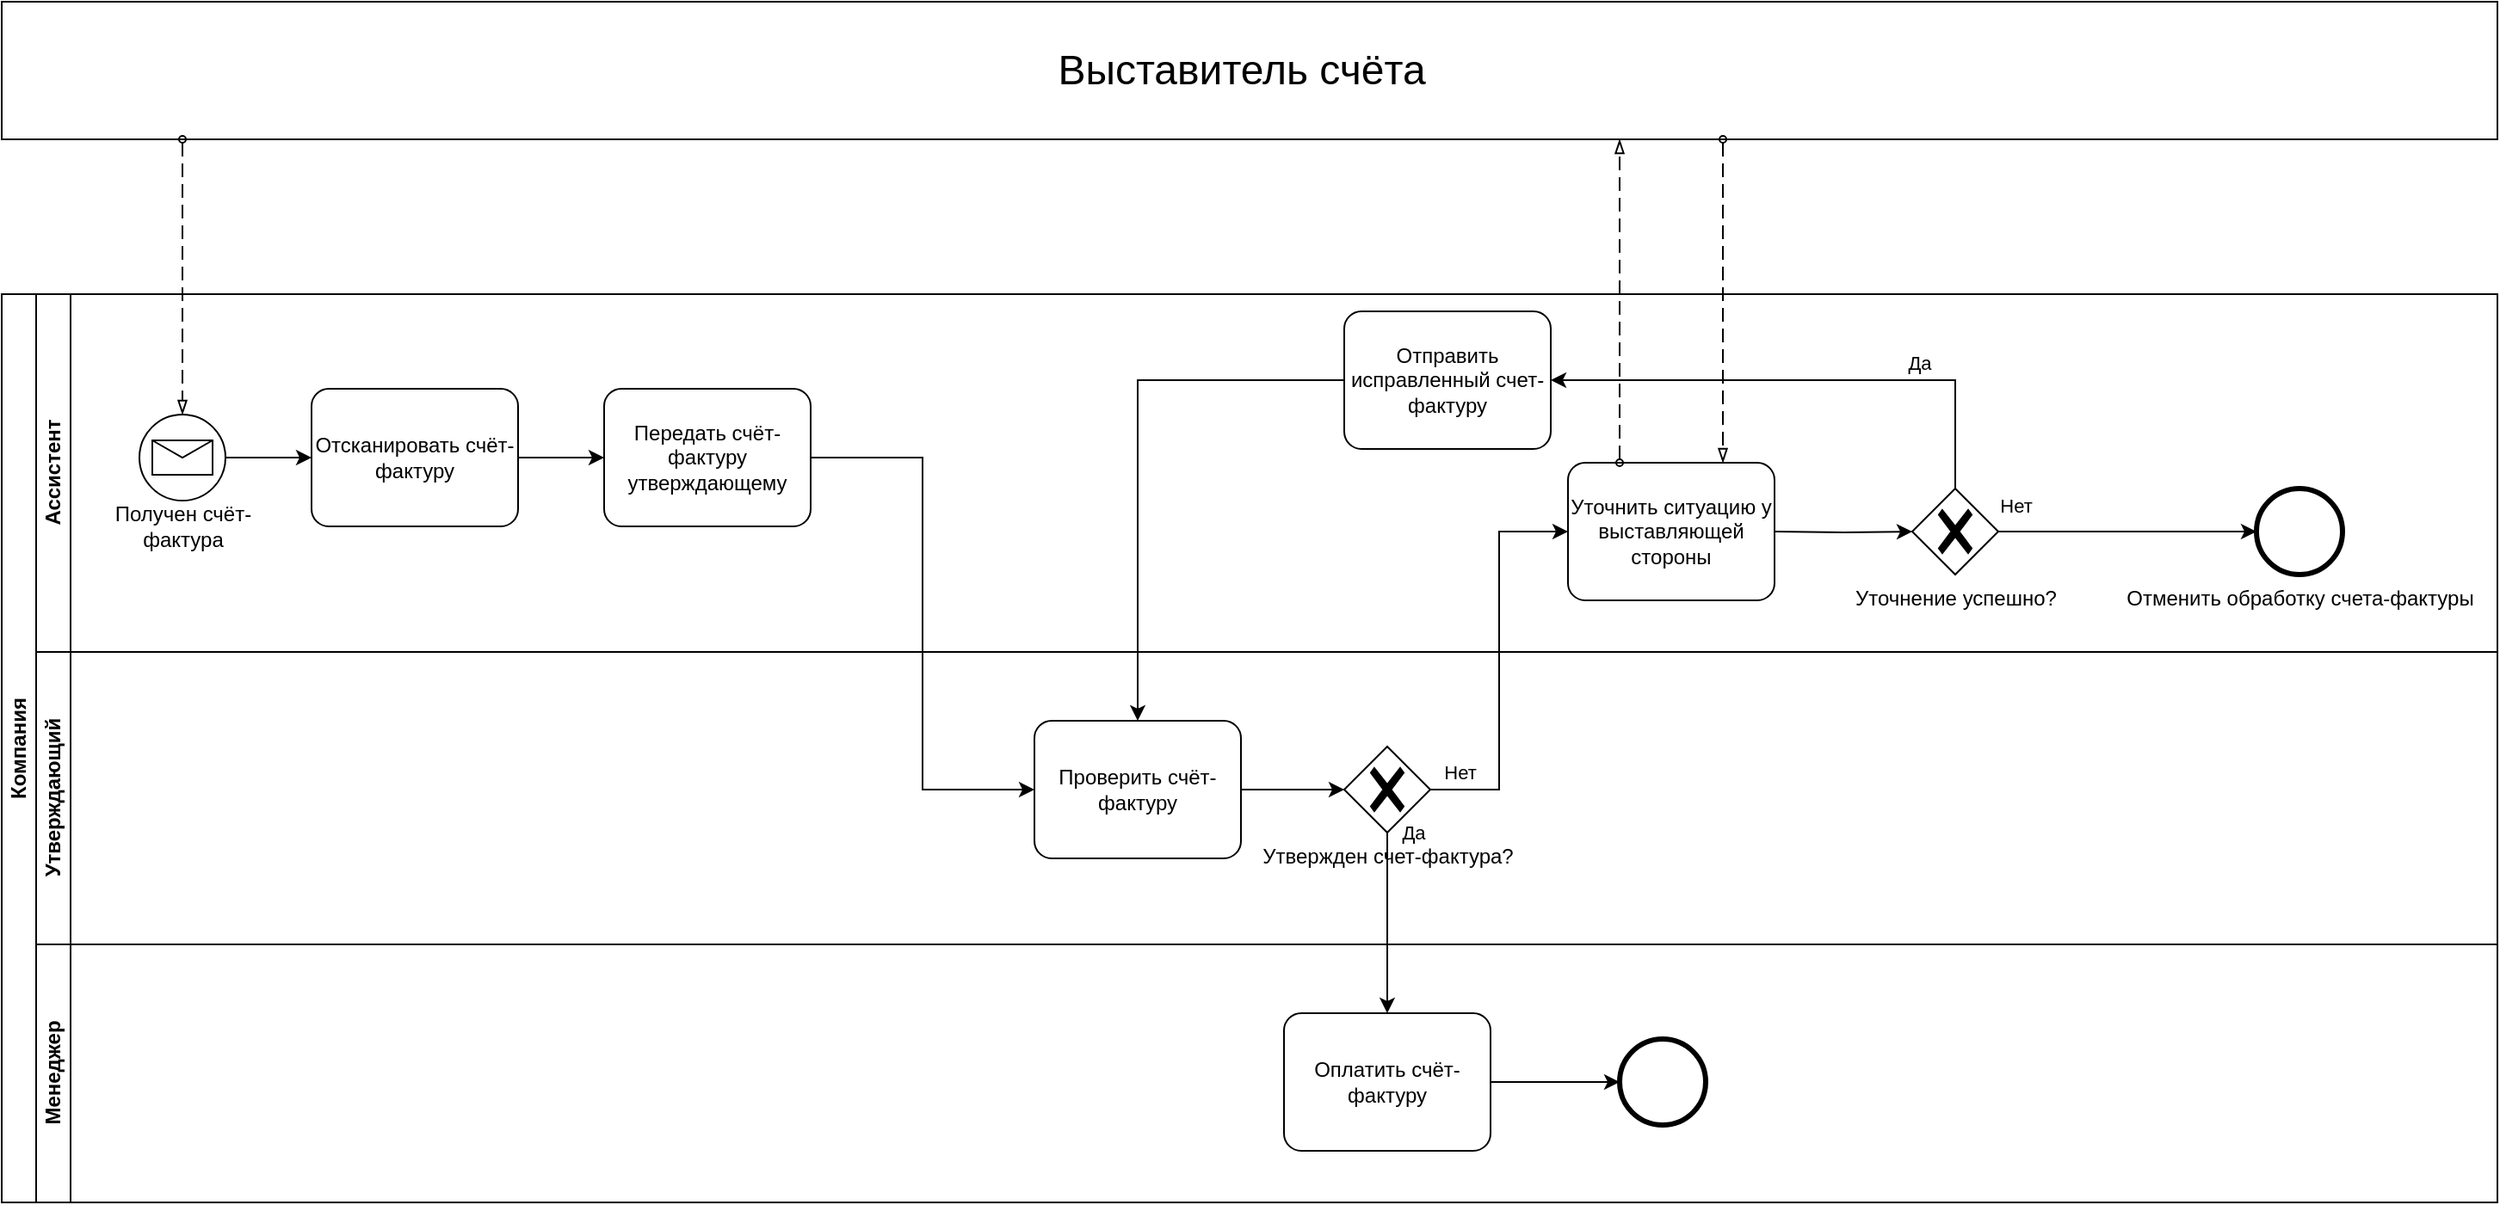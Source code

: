 <mxfile version="28.0.6">
  <diagram name="Page-1" id="2a216829-ef6e-dabb-86c1-c78162f3ba2b">
    <mxGraphModel dx="677" dy="1415" grid="1" gridSize="10" guides="1" tooltips="1" connect="1" arrows="1" fold="1" page="1" pageScale="1" pageWidth="850" pageHeight="1100" background="none" math="0" shadow="0">
      <root>
        <mxCell id="0" />
        <mxCell id="1" parent="0" />
        <mxCell id="mMB79SSLP8Va4VQIcZyh-2" value="" style="swimlane;html=1;startSize=20;fontStyle=0;collapsible=0;horizontal=0;swimlaneLine=0;fillColor=none;whiteSpace=wrap;" parent="1" vertex="1">
          <mxGeometry x="1980" y="170" width="1450" height="80" as="geometry" />
        </mxCell>
        <mxCell id="mMB79SSLP8Va4VQIcZyh-34" value="&lt;font style=&quot;font-size: 24px;&quot;&gt;Выставитель счёта&lt;/font&gt;" style="text;html=1;align=center;verticalAlign=middle;resizable=0;points=[];autosize=1;strokeColor=none;fillColor=none;" parent="mMB79SSLP8Va4VQIcZyh-2" vertex="1">
          <mxGeometry x="600" y="20" width="240" height="40" as="geometry" />
        </mxCell>
        <mxCell id="mMB79SSLP8Va4VQIcZyh-30" value="Компания" style="swimlane;html=1;childLayout=stackLayout;resizeParent=1;resizeParentMax=0;horizontal=0;startSize=20;horizontalStack=0;whiteSpace=wrap;" parent="1" vertex="1">
          <mxGeometry x="1980" y="340" width="1450" height="528" as="geometry" />
        </mxCell>
        <mxCell id="mMB79SSLP8Va4VQIcZyh-31" value="Ассистент" style="swimlane;html=1;startSize=20;horizontal=0;" parent="mMB79SSLP8Va4VQIcZyh-30" vertex="1">
          <mxGeometry x="20" width="1430" height="208" as="geometry" />
        </mxCell>
        <mxCell id="mMB79SSLP8Va4VQIcZyh-35" value="" style="points=[[0.145,0.145,0],[0.5,0,0],[0.855,0.145,0],[1,0.5,0],[0.855,0.855,0],[0.5,1,0],[0.145,0.855,0],[0,0.5,0]];shape=mxgraph.bpmn.event;html=1;verticalLabelPosition=bottom;labelBackgroundColor=#ffffff;verticalAlign=top;align=center;perimeter=ellipsePerimeter;outlineConnect=0;aspect=fixed;outline=standard;symbol=message;" parent="mMB79SSLP8Va4VQIcZyh-31" vertex="1">
          <mxGeometry x="60" y="70" width="50" height="50" as="geometry" />
        </mxCell>
        <mxCell id="mMB79SSLP8Va4VQIcZyh-36" value="Получен счёт-фактура" style="text;html=1;align=center;verticalAlign=middle;whiteSpace=wrap;rounded=0;" parent="mMB79SSLP8Va4VQIcZyh-31" vertex="1">
          <mxGeometry x="42.5" y="120" width="85" height="30" as="geometry" />
        </mxCell>
        <mxCell id="mMB79SSLP8Va4VQIcZyh-37" value="Отсканировать счёт-фактуру" style="points=[[0.25,0,0],[0.5,0,0],[0.75,0,0],[1,0.25,0],[1,0.5,0],[1,0.75,0],[0.75,1,0],[0.5,1,0],[0.25,1,0],[0,0.75,0],[0,0.5,0],[0,0.25,0]];shape=mxgraph.bpmn.task;whiteSpace=wrap;rectStyle=rounded;size=10;html=1;container=1;expand=0;collapsible=0;taskMarker=abstract;" parent="mMB79SSLP8Va4VQIcZyh-31" vertex="1">
          <mxGeometry x="160" y="55" width="120" height="80" as="geometry" />
        </mxCell>
        <mxCell id="mMB79SSLP8Va4VQIcZyh-38" style="edgeStyle=orthogonalEdgeStyle;rounded=0;orthogonalLoop=1;jettySize=auto;html=1;entryX=0;entryY=0.5;entryDx=0;entryDy=0;entryPerimeter=0;" parent="mMB79SSLP8Va4VQIcZyh-31" source="mMB79SSLP8Va4VQIcZyh-35" target="mMB79SSLP8Va4VQIcZyh-37" edge="1">
          <mxGeometry relative="1" as="geometry" />
        </mxCell>
        <mxCell id="mMB79SSLP8Va4VQIcZyh-39" value="Передать счёт-фактуру утверждающему" style="points=[[0.25,0,0],[0.5,0,0],[0.75,0,0],[1,0.25,0],[1,0.5,0],[1,0.75,0],[0.75,1,0],[0.5,1,0],[0.25,1,0],[0,0.75,0],[0,0.5,0],[0,0.25,0]];shape=mxgraph.bpmn.task;whiteSpace=wrap;rectStyle=rounded;size=10;html=1;container=1;expand=0;collapsible=0;taskMarker=abstract;" parent="mMB79SSLP8Va4VQIcZyh-31" vertex="1">
          <mxGeometry x="330" y="55" width="120" height="80" as="geometry" />
        </mxCell>
        <mxCell id="mMB79SSLP8Va4VQIcZyh-40" style="edgeStyle=orthogonalEdgeStyle;rounded=0;orthogonalLoop=1;jettySize=auto;html=1;entryX=0;entryY=0.5;entryDx=0;entryDy=0;entryPerimeter=0;" parent="mMB79SSLP8Va4VQIcZyh-31" source="mMB79SSLP8Va4VQIcZyh-37" target="mMB79SSLP8Va4VQIcZyh-39" edge="1">
          <mxGeometry relative="1" as="geometry" />
        </mxCell>
        <mxCell id="mMB79SSLP8Va4VQIcZyh-56" style="edgeStyle=orthogonalEdgeStyle;rounded=0;orthogonalLoop=1;jettySize=auto;html=1;entryX=0;entryY=0.5;entryDx=0;entryDy=0;entryPerimeter=0;exitX=1;exitY=0.5;exitDx=0;exitDy=0;exitPerimeter=0;" parent="mMB79SSLP8Va4VQIcZyh-31" target="mMB79SSLP8Va4VQIcZyh-58" edge="1">
          <mxGeometry relative="1" as="geometry">
            <mxPoint x="1010" y="138" as="sourcePoint" />
            <mxPoint x="1090" y="138" as="targetPoint" />
          </mxGeometry>
        </mxCell>
        <mxCell id="mMB79SSLP8Va4VQIcZyh-65" style="edgeStyle=orthogonalEdgeStyle;rounded=0;orthogonalLoop=1;jettySize=auto;html=1;entryX=0;entryY=0.5;entryDx=0;entryDy=0;entryPerimeter=0;" parent="mMB79SSLP8Va4VQIcZyh-31" source="mMB79SSLP8Va4VQIcZyh-58" target="mMB79SSLP8Va4VQIcZyh-63" edge="1">
          <mxGeometry relative="1" as="geometry">
            <mxPoint x="1200" y="138" as="targetPoint" />
          </mxGeometry>
        </mxCell>
        <mxCell id="0P3-xj6T6yvnwffC693Y-3" value="Нет" style="edgeLabel;html=1;align=center;verticalAlign=middle;resizable=0;points=[];" vertex="1" connectable="0" parent="mMB79SSLP8Va4VQIcZyh-65">
          <mxGeometry x="-0.249" y="-2" relative="1" as="geometry">
            <mxPoint x="-47" y="-17" as="offset" />
          </mxGeometry>
        </mxCell>
        <mxCell id="0P3-xj6T6yvnwffC693Y-1" value="Уточнить ситуацию у выставляющей стороны" style="points=[[0.25,0,0],[0.5,0,0],[0.75,0,0],[1,0.25,0],[1,0.5,0],[1,0.75,0],[0.75,1,0],[0.5,1,0],[0.25,1,0],[0,0.75,0],[0,0.5,0],[0,0.25,0]];shape=mxgraph.bpmn.task;whiteSpace=wrap;rectStyle=rounded;size=10;html=1;container=1;expand=0;collapsible=0;taskMarker=abstract;" vertex="1" parent="mMB79SSLP8Va4VQIcZyh-31">
          <mxGeometry x="890" y="98" width="120" height="80" as="geometry" />
        </mxCell>
        <mxCell id="mMB79SSLP8Va4VQIcZyh-63" value="Отменить обработку счета-фактуры" style="points=[[0.145,0.145,0],[0.5,0,0],[0.855,0.145,0],[1,0.5,0],[0.855,0.855,0],[0.5,1,0],[0.145,0.855,0],[0,0.5,0]];shape=mxgraph.bpmn.event;html=1;verticalLabelPosition=bottom;labelBackgroundColor=#ffffff;verticalAlign=top;align=center;perimeter=ellipsePerimeter;outlineConnect=0;aspect=fixed;outline=end;symbol=terminate2;" parent="mMB79SSLP8Va4VQIcZyh-31" vertex="1">
          <mxGeometry x="1290" y="113" width="50" height="50" as="geometry" />
        </mxCell>
        <mxCell id="mMB79SSLP8Va4VQIcZyh-58" value="Уточнение успешно?" style="points=[[0.25,0.25,0],[0.5,0,0],[0.75,0.25,0],[1,0.5,0],[0.75,0.75,0],[0.5,1,0],[0.25,0.75,0],[0,0.5,0]];shape=mxgraph.bpmn.gateway2;html=1;verticalLabelPosition=bottom;labelBackgroundColor=#ffffff;verticalAlign=top;align=center;perimeter=rhombusPerimeter;outlineConnect=0;outline=none;symbol=none;gwType=exclusive;" parent="mMB79SSLP8Va4VQIcZyh-31" vertex="1">
          <mxGeometry x="1090" y="113" width="50" height="50" as="geometry" />
        </mxCell>
        <mxCell id="0P3-xj6T6yvnwffC693Y-6" value="Отправить исправленный счет-фактуру" style="points=[[0.25,0,0],[0.5,0,0],[0.75,0,0],[1,0.25,0],[1,0.5,0],[1,0.75,0],[0.75,1,0],[0.5,1,0],[0.25,1,0],[0,0.75,0],[0,0.5,0],[0,0.25,0]];shape=mxgraph.bpmn.task;whiteSpace=wrap;rectStyle=rounded;size=10;html=1;container=1;expand=0;collapsible=0;taskMarker=abstract;" vertex="1" parent="mMB79SSLP8Va4VQIcZyh-31">
          <mxGeometry x="760" y="10" width="120" height="80" as="geometry" />
        </mxCell>
        <mxCell id="0P3-xj6T6yvnwffC693Y-11" style="edgeStyle=orthogonalEdgeStyle;rounded=0;orthogonalLoop=1;jettySize=auto;html=1;exitX=0.5;exitY=0;exitDx=0;exitDy=0;exitPerimeter=0;entryX=1;entryY=0.5;entryDx=0;entryDy=0;entryPerimeter=0;" edge="1" parent="mMB79SSLP8Va4VQIcZyh-31" source="mMB79SSLP8Va4VQIcZyh-58" target="0P3-xj6T6yvnwffC693Y-6">
          <mxGeometry relative="1" as="geometry" />
        </mxCell>
        <mxCell id="0P3-xj6T6yvnwffC693Y-12" value="Да" style="edgeLabel;html=1;align=center;verticalAlign=middle;resizable=0;points=[];" vertex="1" connectable="0" parent="0P3-xj6T6yvnwffC693Y-11">
          <mxGeometry x="-0.344" relative="1" as="geometry">
            <mxPoint x="13" y="-10" as="offset" />
          </mxGeometry>
        </mxCell>
        <mxCell id="mMB79SSLP8Va4VQIcZyh-32" value="Утверждающий" style="swimlane;html=1;startSize=20;horizontal=0;" parent="mMB79SSLP8Va4VQIcZyh-30" vertex="1">
          <mxGeometry x="20" y="208" width="1430" height="170" as="geometry" />
        </mxCell>
        <mxCell id="mMB79SSLP8Va4VQIcZyh-42" value="Проверить счёт-фактуру" style="points=[[0.25,0,0],[0.5,0,0],[0.75,0,0],[1,0.25,0],[1,0.5,0],[1,0.75,0],[0.75,1,0],[0.5,1,0],[0.25,1,0],[0,0.75,0],[0,0.5,0],[0,0.25,0]];shape=mxgraph.bpmn.task;whiteSpace=wrap;rectStyle=rounded;size=10;html=1;container=1;expand=0;collapsible=0;taskMarker=abstract;" parent="mMB79SSLP8Va4VQIcZyh-32" vertex="1">
          <mxGeometry x="580" y="40" width="120" height="80" as="geometry" />
        </mxCell>
        <mxCell id="mMB79SSLP8Va4VQIcZyh-44" value="Утвержден счет-фактура?" style="points=[[0.25,0.25,0],[0.5,0,0],[0.75,0.25,0],[1,0.5,0],[0.75,0.75,0],[0.5,1,0],[0.25,0.75,0],[0,0.5,0]];shape=mxgraph.bpmn.gateway2;html=1;verticalLabelPosition=bottom;labelBackgroundColor=#ffffff;verticalAlign=top;align=center;perimeter=rhombusPerimeter;outlineConnect=0;outline=none;symbol=none;gwType=exclusive;" parent="mMB79SSLP8Va4VQIcZyh-32" vertex="1">
          <mxGeometry x="760" y="55" width="50" height="50" as="geometry" />
        </mxCell>
        <mxCell id="mMB79SSLP8Va4VQIcZyh-50" style="edgeStyle=orthogonalEdgeStyle;rounded=0;orthogonalLoop=1;jettySize=auto;html=1;entryX=0;entryY=0.5;entryDx=0;entryDy=0;entryPerimeter=0;" parent="mMB79SSLP8Va4VQIcZyh-32" source="mMB79SSLP8Va4VQIcZyh-42" target="mMB79SSLP8Va4VQIcZyh-44" edge="1">
          <mxGeometry relative="1" as="geometry" />
        </mxCell>
        <mxCell id="mMB79SSLP8Va4VQIcZyh-33" value="Менеджер" style="swimlane;html=1;startSize=20;horizontal=0;" parent="mMB79SSLP8Va4VQIcZyh-30" vertex="1">
          <mxGeometry x="20" y="378" width="1430" height="150" as="geometry" />
        </mxCell>
        <mxCell id="mMB79SSLP8Va4VQIcZyh-47" value="Оплатить счёт-фактуру" style="points=[[0.25,0,0],[0.5,0,0],[0.75,0,0],[1,0.25,0],[1,0.5,0],[1,0.75,0],[0.75,1,0],[0.5,1,0],[0.25,1,0],[0,0.75,0],[0,0.5,0],[0,0.25,0]];shape=mxgraph.bpmn.task;whiteSpace=wrap;rectStyle=rounded;size=10;html=1;container=1;expand=0;collapsible=0;taskMarker=abstract;" parent="mMB79SSLP8Va4VQIcZyh-33" vertex="1">
          <mxGeometry x="725" y="40" width="120" height="80" as="geometry" />
        </mxCell>
        <mxCell id="mMB79SSLP8Va4VQIcZyh-48" value="" style="points=[[0.145,0.145,0],[0.5,0,0],[0.855,0.145,0],[1,0.5,0],[0.855,0.855,0],[0.5,1,0],[0.145,0.855,0],[0,0.5,0]];shape=mxgraph.bpmn.event;html=1;verticalLabelPosition=bottom;labelBackgroundColor=#ffffff;verticalAlign=top;align=center;perimeter=ellipsePerimeter;outlineConnect=0;aspect=fixed;outline=end;symbol=terminate2;" parent="mMB79SSLP8Va4VQIcZyh-33" vertex="1">
          <mxGeometry x="920" y="55" width="50" height="50" as="geometry" />
        </mxCell>
        <mxCell id="mMB79SSLP8Va4VQIcZyh-49" style="edgeStyle=orthogonalEdgeStyle;rounded=0;orthogonalLoop=1;jettySize=auto;html=1;entryX=0;entryY=0.5;entryDx=0;entryDy=0;entryPerimeter=0;" parent="mMB79SSLP8Va4VQIcZyh-33" source="mMB79SSLP8Va4VQIcZyh-47" target="mMB79SSLP8Va4VQIcZyh-48" edge="1">
          <mxGeometry relative="1" as="geometry" />
        </mxCell>
        <mxCell id="mMB79SSLP8Va4VQIcZyh-43" style="edgeStyle=orthogonalEdgeStyle;rounded=0;orthogonalLoop=1;jettySize=auto;html=1;entryX=0;entryY=0.5;entryDx=0;entryDy=0;entryPerimeter=0;" parent="mMB79SSLP8Va4VQIcZyh-30" source="mMB79SSLP8Va4VQIcZyh-39" target="mMB79SSLP8Va4VQIcZyh-42" edge="1">
          <mxGeometry relative="1" as="geometry" />
        </mxCell>
        <mxCell id="mMB79SSLP8Va4VQIcZyh-51" style="edgeStyle=orthogonalEdgeStyle;rounded=0;orthogonalLoop=1;jettySize=auto;html=1;entryX=0.5;entryY=0;entryDx=0;entryDy=0;entryPerimeter=0;" parent="mMB79SSLP8Va4VQIcZyh-30" source="mMB79SSLP8Va4VQIcZyh-44" target="mMB79SSLP8Va4VQIcZyh-47" edge="1">
          <mxGeometry relative="1" as="geometry" />
        </mxCell>
        <mxCell id="0P3-xj6T6yvnwffC693Y-5" value="Да" style="edgeLabel;html=1;align=center;verticalAlign=middle;resizable=0;points=[];" vertex="1" connectable="0" parent="mMB79SSLP8Va4VQIcZyh-51">
          <mxGeometry x="-0.635" y="2" relative="1" as="geometry">
            <mxPoint x="13" y="-19" as="offset" />
          </mxGeometry>
        </mxCell>
        <mxCell id="mMB79SSLP8Va4VQIcZyh-54" style="edgeStyle=orthogonalEdgeStyle;rounded=0;orthogonalLoop=1;jettySize=auto;html=1;entryX=0;entryY=0.5;entryDx=0;entryDy=0;entryPerimeter=0;exitX=1;exitY=0.5;exitDx=0;exitDy=0;exitPerimeter=0;" parent="mMB79SSLP8Va4VQIcZyh-30" source="mMB79SSLP8Va4VQIcZyh-44" target="0P3-xj6T6yvnwffC693Y-1" edge="1">
          <mxGeometry relative="1" as="geometry">
            <mxPoint x="860" y="143" as="targetPoint" />
            <mxPoint x="830" y="323" as="sourcePoint" />
          </mxGeometry>
        </mxCell>
        <mxCell id="0P3-xj6T6yvnwffC693Y-4" value="Нет" style="edgeLabel;html=1;align=center;verticalAlign=middle;resizable=0;points=[];" vertex="1" connectable="0" parent="mMB79SSLP8Va4VQIcZyh-54">
          <mxGeometry x="-0.805" y="2" relative="1" as="geometry">
            <mxPoint x="-6" y="-8" as="offset" />
          </mxGeometry>
        </mxCell>
        <mxCell id="0P3-xj6T6yvnwffC693Y-13" style="edgeStyle=orthogonalEdgeStyle;rounded=0;orthogonalLoop=1;jettySize=auto;html=1;exitX=0;exitY=0.5;exitDx=0;exitDy=0;exitPerimeter=0;entryX=0.5;entryY=0;entryDx=0;entryDy=0;entryPerimeter=0;" edge="1" parent="mMB79SSLP8Va4VQIcZyh-30" source="0P3-xj6T6yvnwffC693Y-6" target="mMB79SSLP8Va4VQIcZyh-42">
          <mxGeometry relative="1" as="geometry" />
        </mxCell>
        <mxCell id="mMB79SSLP8Va4VQIcZyh-70" value="" style="dashed=1;dashPattern=8 4;endArrow=blockThin;endFill=0;startArrow=oval;startFill=0;endSize=6;startSize=4;html=1;rounded=0;entryX=0.5;entryY=0;entryDx=0;entryDy=0;entryPerimeter=0;" parent="1" target="mMB79SSLP8Va4VQIcZyh-35" edge="1">
          <mxGeometry width="160" relative="1" as="geometry">
            <mxPoint x="2085" y="250" as="sourcePoint" />
            <mxPoint x="2090" y="390" as="targetPoint" />
            <Array as="points" />
          </mxGeometry>
        </mxCell>
        <mxCell id="mMB79SSLP8Va4VQIcZyh-71" value="" style="dashed=1;dashPattern=8 4;endArrow=blockThin;endFill=0;startArrow=oval;startFill=0;endSize=6;startSize=4;html=1;rounded=0;entryX=0.75;entryY=0;entryDx=0;entryDy=0;entryPerimeter=0;" parent="1" target="0P3-xj6T6yvnwffC693Y-1" edge="1">
          <mxGeometry width="160" relative="1" as="geometry">
            <mxPoint x="2980" y="250" as="sourcePoint" />
            <mxPoint x="2980" y="360" as="targetPoint" />
            <Array as="points" />
          </mxGeometry>
        </mxCell>
        <mxCell id="mMB79SSLP8Va4VQIcZyh-72" value="" style="dashed=1;dashPattern=8 4;endArrow=blockThin;endFill=0;startArrow=oval;startFill=0;endSize=6;startSize=4;html=1;rounded=0;exitX=0.25;exitY=0;exitDx=0;exitDy=0;exitPerimeter=0;" parent="1" source="0P3-xj6T6yvnwffC693Y-1" edge="1">
          <mxGeometry width="160" relative="1" as="geometry">
            <mxPoint x="2920" y="360" as="sourcePoint" />
            <mxPoint x="2920" y="250" as="targetPoint" />
            <Array as="points" />
          </mxGeometry>
        </mxCell>
      </root>
    </mxGraphModel>
  </diagram>
</mxfile>
